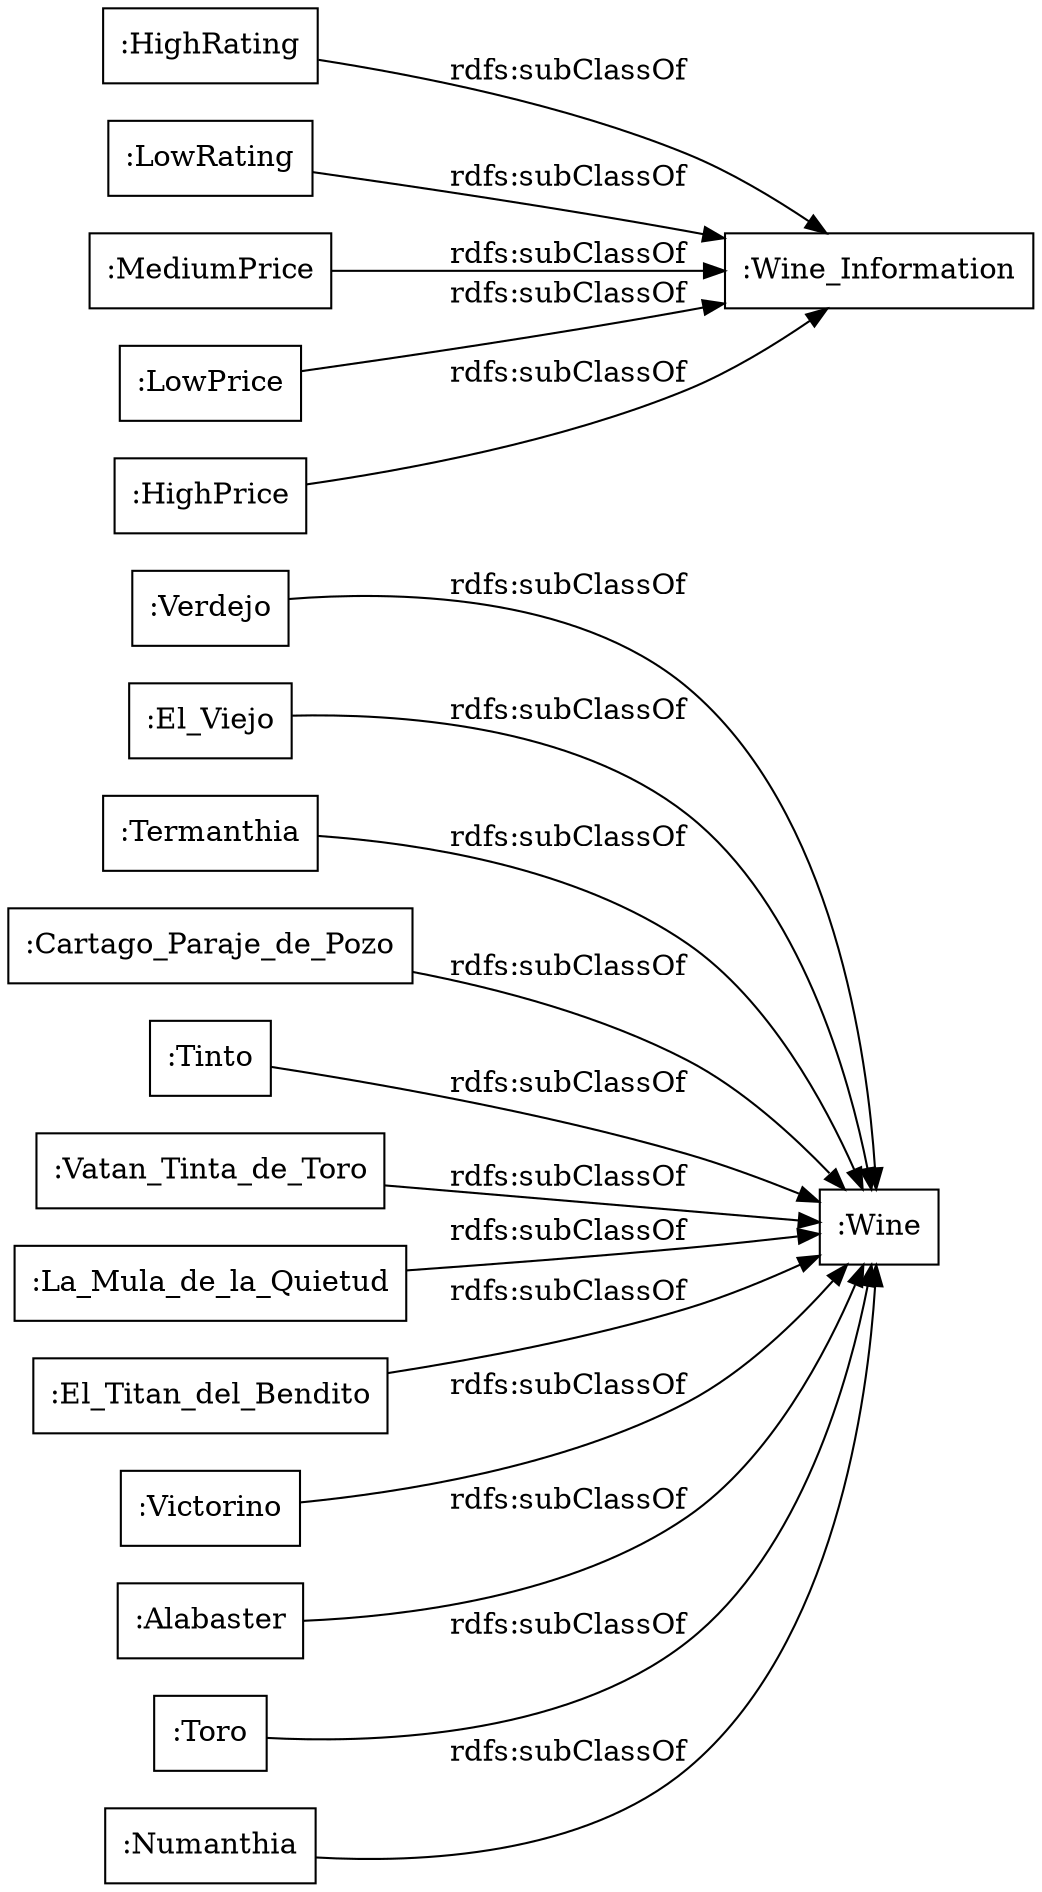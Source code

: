 digraph ar2dtool_diagram { 
rankdir=LR;
size="1000"
node [shape = rectangle, color="black"]; ":Verdejo" ":HighRating" ":El_Viejo" ":Termanthia" ":LowRating" ":Cartago_Paraje_de_Pozo" ":Wine_Information" ":Tinto" ":Vatan_Tinta_de_Toro" ":Wine" ":MediumPrice" ":La_Mula_de_la_Quietud" ":LowPrice" ":El_Titan_del_Bendito" ":Victorino" ":Alabaster" ":HighPrice" ":Toro" ":Numanthia" ; /*classes style*/
	":Termanthia" -> ":Wine" [ label = "rdfs:subClassOf" ];
	":MediumPrice" -> ":Wine_Information" [ label = "rdfs:subClassOf" ];
	":LowPrice" -> ":Wine_Information" [ label = "rdfs:subClassOf" ];
	":Cartago_Paraje_de_Pozo" -> ":Wine" [ label = "rdfs:subClassOf" ];
	":Verdejo" -> ":Wine" [ label = "rdfs:subClassOf" ];
	":La_Mula_de_la_Quietud" -> ":Wine" [ label = "rdfs:subClassOf" ];
	":LowRating" -> ":Wine_Information" [ label = "rdfs:subClassOf" ];
	":Tinto" -> ":Wine" [ label = "rdfs:subClassOf" ];
	":Alabaster" -> ":Wine" [ label = "rdfs:subClassOf" ];
	":Vatan_Tinta_de_Toro" -> ":Wine" [ label = "rdfs:subClassOf" ];
	":El_Viejo" -> ":Wine" [ label = "rdfs:subClassOf" ];
	":Victorino" -> ":Wine" [ label = "rdfs:subClassOf" ];
	":HighPrice" -> ":Wine_Information" [ label = "rdfs:subClassOf" ];
	":Numanthia" -> ":Wine" [ label = "rdfs:subClassOf" ];
	":Toro" -> ":Wine" [ label = "rdfs:subClassOf" ];
	":El_Titan_del_Bendito" -> ":Wine" [ label = "rdfs:subClassOf" ];
	":HighRating" -> ":Wine_Information" [ label = "rdfs:subClassOf" ];

}
